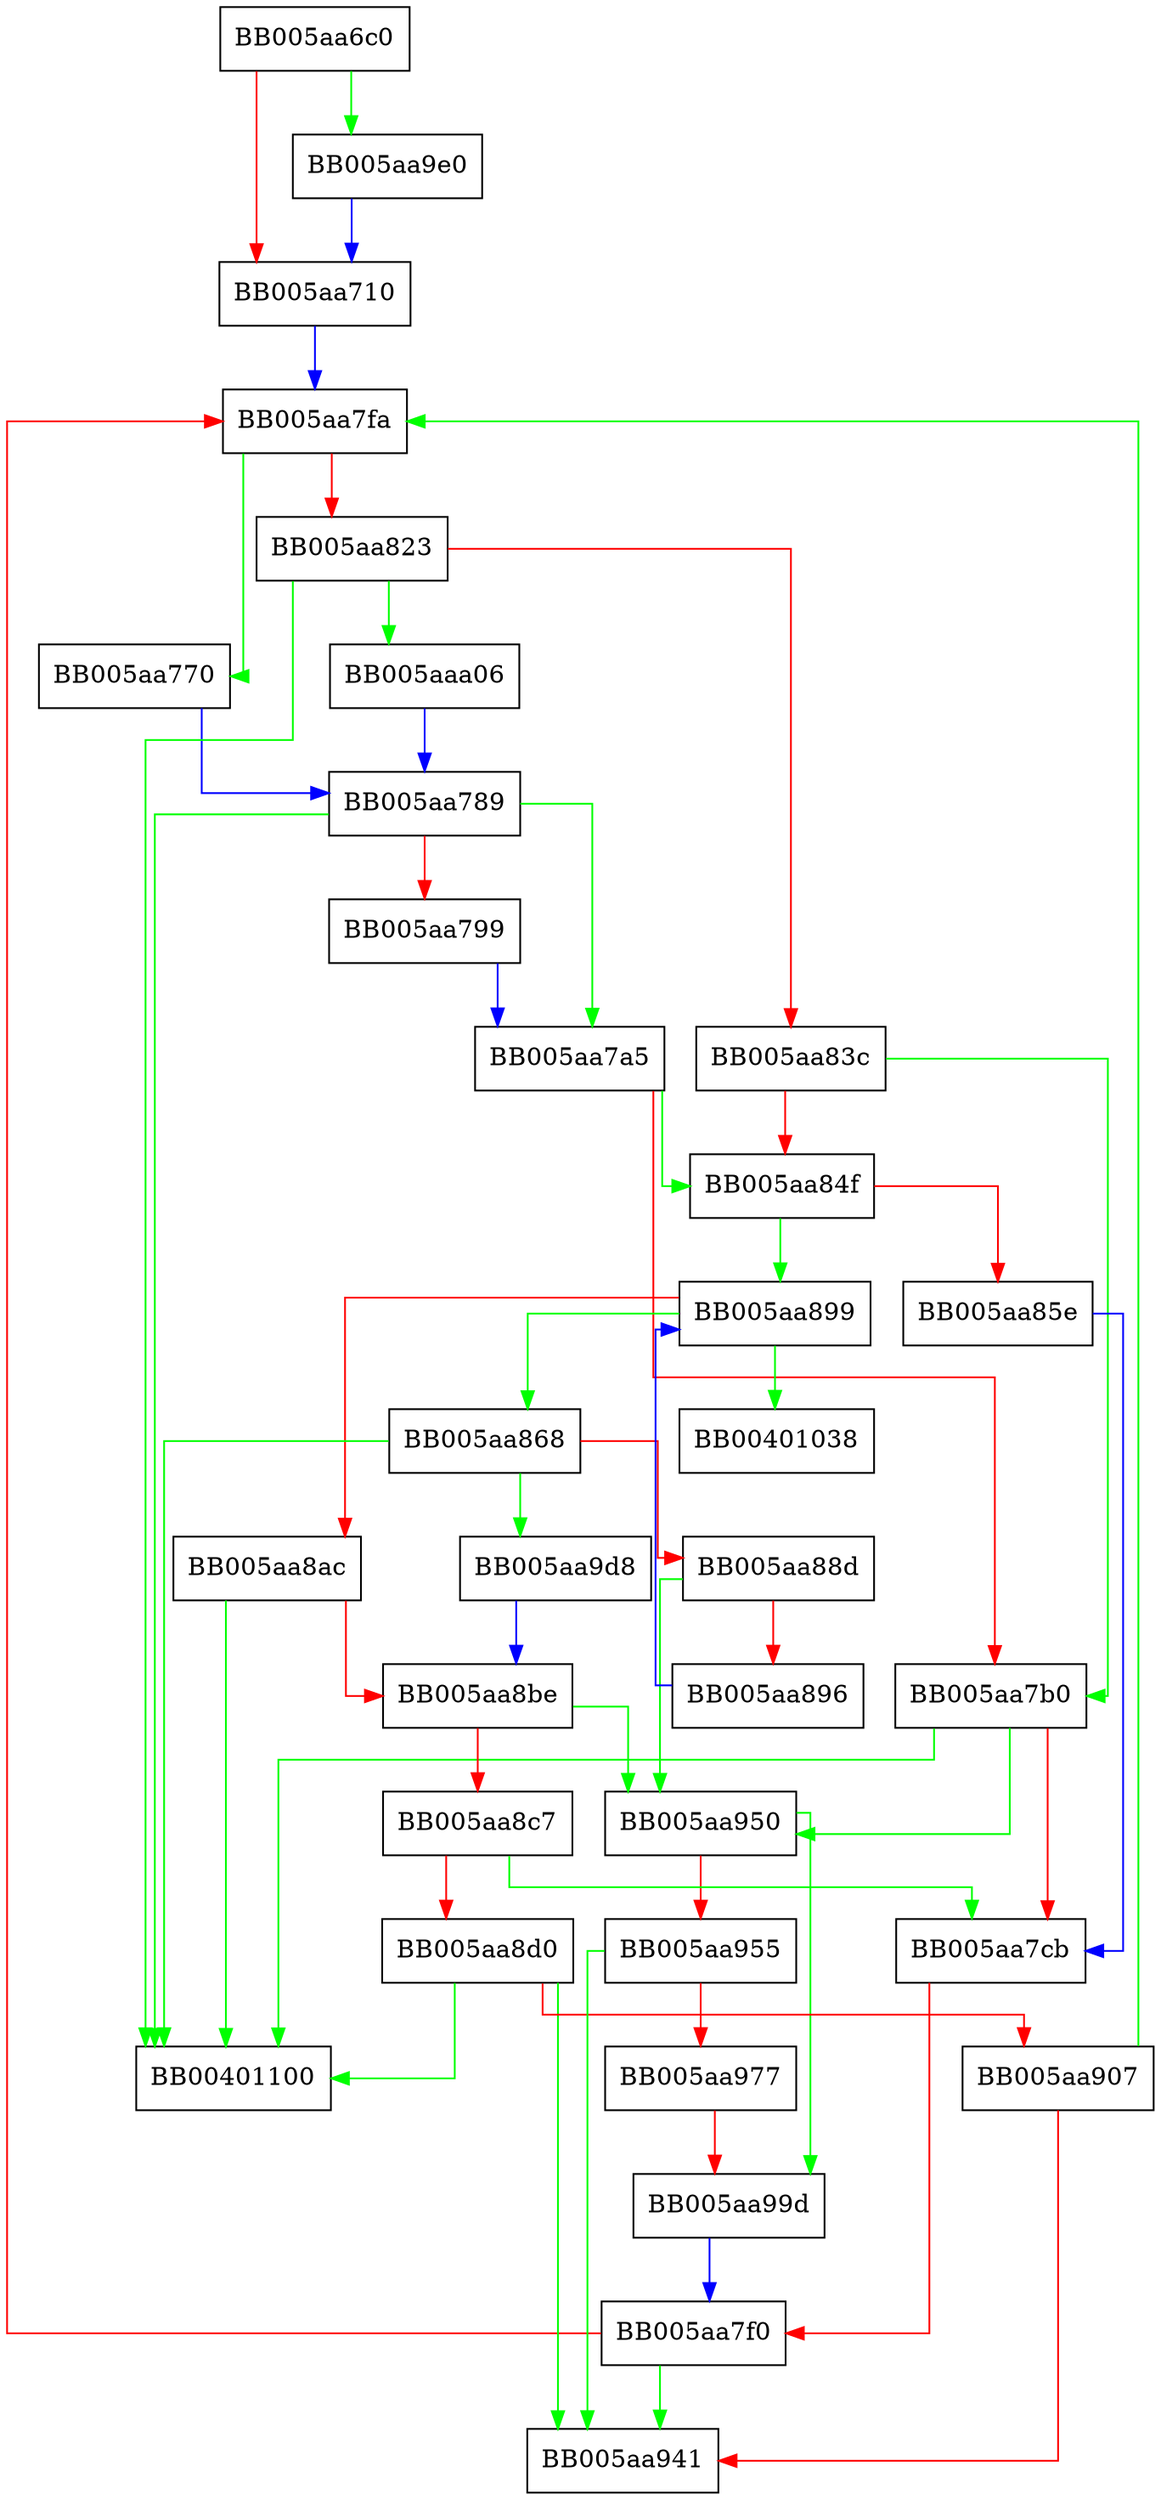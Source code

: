 digraph ERR_add_error_txt {
  node [shape="box"];
  graph [splines=ortho];
  BB005aa6c0 -> BB005aa9e0 [color="green"];
  BB005aa6c0 -> BB005aa710 [color="red"];
  BB005aa710 -> BB005aa7fa [color="blue"];
  BB005aa770 -> BB005aa789 [color="blue"];
  BB005aa789 -> BB00401100 [color="green"];
  BB005aa789 -> BB005aa7a5 [color="green"];
  BB005aa789 -> BB005aa799 [color="red"];
  BB005aa799 -> BB005aa7a5 [color="blue"];
  BB005aa7a5 -> BB005aa84f [color="green"];
  BB005aa7a5 -> BB005aa7b0 [color="red"];
  BB005aa7b0 -> BB00401100 [color="green"];
  BB005aa7b0 -> BB005aa950 [color="green"];
  BB005aa7b0 -> BB005aa7cb [color="red"];
  BB005aa7cb -> BB005aa7f0 [color="red"];
  BB005aa7f0 -> BB005aa941 [color="green"];
  BB005aa7f0 -> BB005aa7fa [color="red"];
  BB005aa7fa -> BB005aa770 [color="green"];
  BB005aa7fa -> BB005aa823 [color="red"];
  BB005aa823 -> BB00401100 [color="green"];
  BB005aa823 -> BB005aaa06 [color="green"];
  BB005aa823 -> BB005aa83c [color="red"];
  BB005aa83c -> BB005aa7b0 [color="green"];
  BB005aa83c -> BB005aa84f [color="red"];
  BB005aa84f -> BB005aa899 [color="green"];
  BB005aa84f -> BB005aa85e [color="red"];
  BB005aa85e -> BB005aa7cb [color="blue"];
  BB005aa868 -> BB00401100 [color="green"];
  BB005aa868 -> BB005aa9d8 [color="green"];
  BB005aa868 -> BB005aa88d [color="red"];
  BB005aa88d -> BB005aa950 [color="green"];
  BB005aa88d -> BB005aa896 [color="red"];
  BB005aa896 -> BB005aa899 [color="blue"];
  BB005aa899 -> BB00401038 [color="green"];
  BB005aa899 -> BB005aa868 [color="green"];
  BB005aa899 -> BB005aa8ac [color="red"];
  BB005aa8ac -> BB00401100 [color="green"];
  BB005aa8ac -> BB005aa8be [color="red"];
  BB005aa8be -> BB005aa950 [color="green"];
  BB005aa8be -> BB005aa8c7 [color="red"];
  BB005aa8c7 -> BB005aa7cb [color="green"];
  BB005aa8c7 -> BB005aa8d0 [color="red"];
  BB005aa8d0 -> BB00401100 [color="green"];
  BB005aa8d0 -> BB005aa941 [color="green"];
  BB005aa8d0 -> BB005aa907 [color="red"];
  BB005aa907 -> BB005aa7fa [color="green"];
  BB005aa907 -> BB005aa941 [color="red"];
  BB005aa950 -> BB005aa99d [color="green"];
  BB005aa950 -> BB005aa955 [color="red"];
  BB005aa955 -> BB005aa941 [color="green"];
  BB005aa955 -> BB005aa977 [color="red"];
  BB005aa977 -> BB005aa99d [color="red"];
  BB005aa99d -> BB005aa7f0 [color="blue"];
  BB005aa9d8 -> BB005aa8be [color="blue"];
  BB005aa9e0 -> BB005aa710 [color="blue"];
  BB005aaa06 -> BB005aa789 [color="blue"];
}